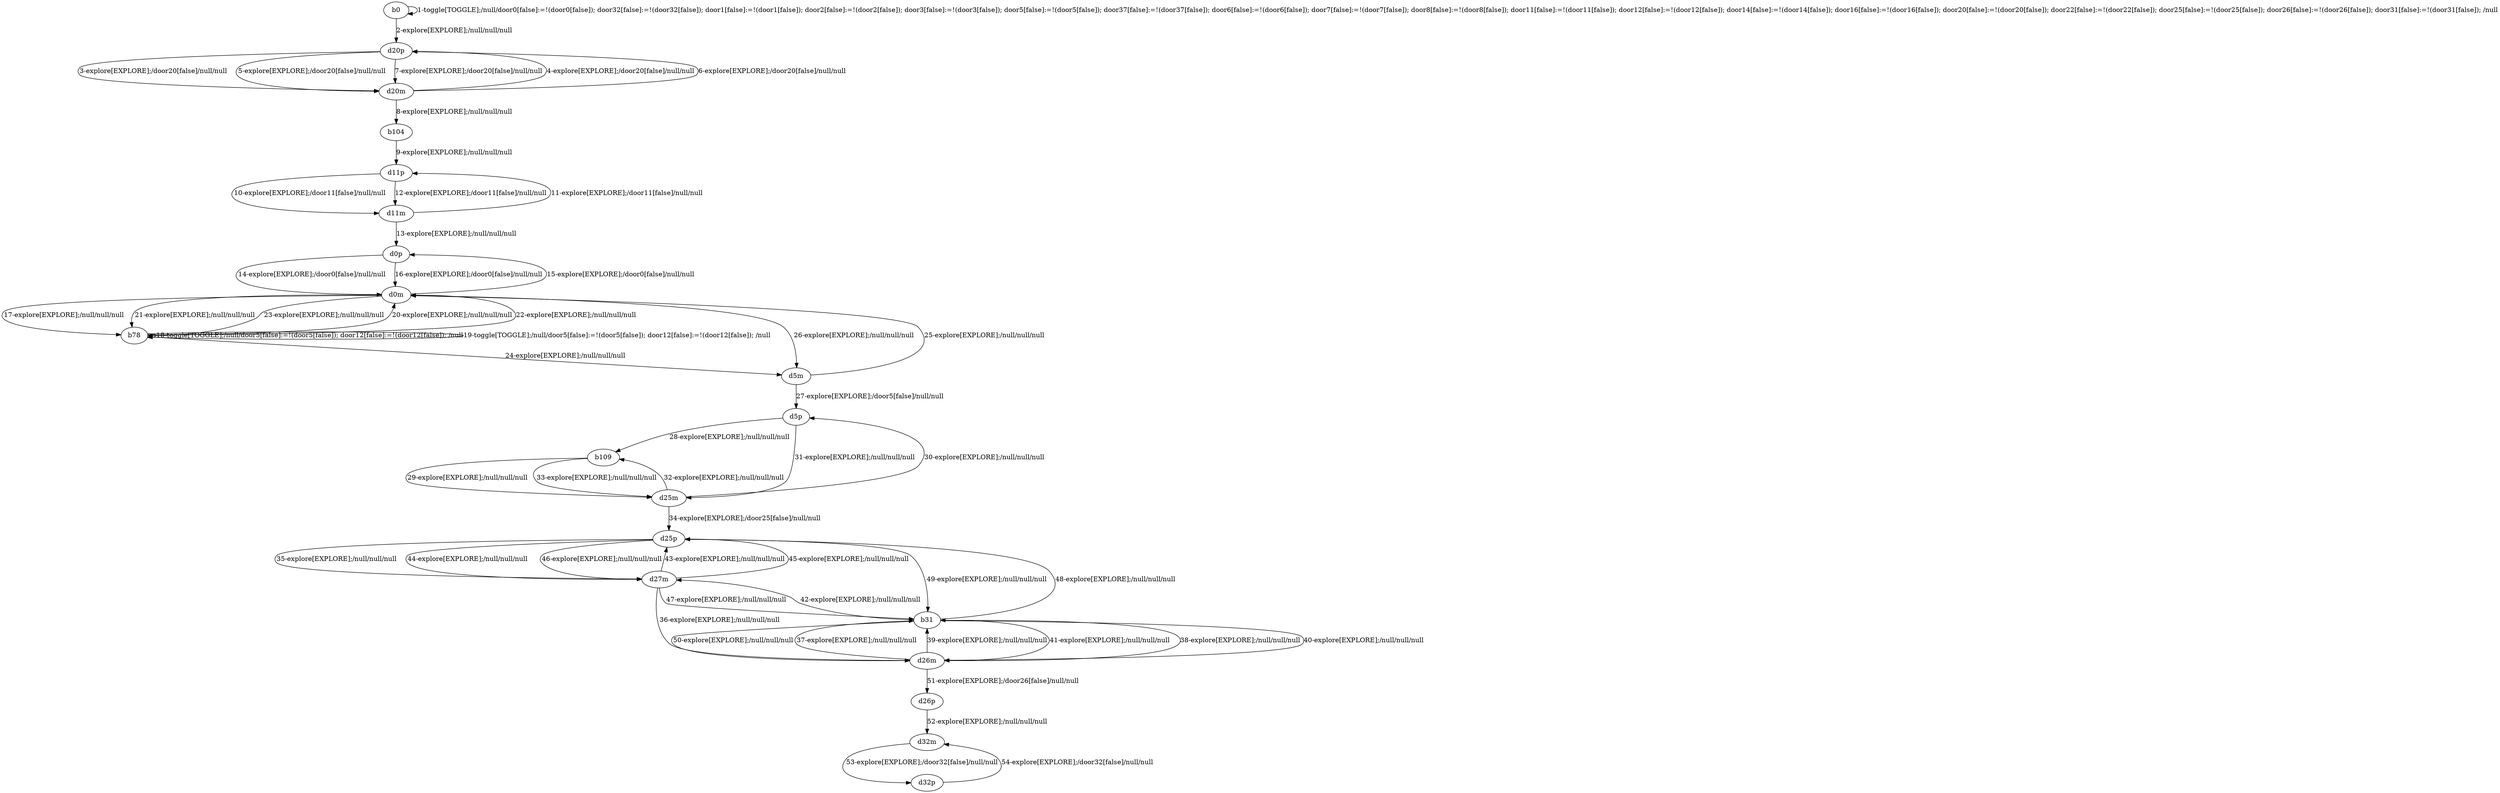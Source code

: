 # Total number of goals covered by this test: 1
# d32p --> d32m

digraph g {
"b0" -> "b0" [label = "1-toggle[TOGGLE];/null/door0[false]:=!(door0[false]); door32[false]:=!(door32[false]); door1[false]:=!(door1[false]); door2[false]:=!(door2[false]); door3[false]:=!(door3[false]); door5[false]:=!(door5[false]); door37[false]:=!(door37[false]); door6[false]:=!(door6[false]); door7[false]:=!(door7[false]); door8[false]:=!(door8[false]); door11[false]:=!(door11[false]); door12[false]:=!(door12[false]); door14[false]:=!(door14[false]); door16[false]:=!(door16[false]); door20[false]:=!(door20[false]); door22[false]:=!(door22[false]); door25[false]:=!(door25[false]); door26[false]:=!(door26[false]); door31[false]:=!(door31[false]); /null"];
"b0" -> "d20p" [label = "2-explore[EXPLORE];/null/null/null"];
"d20p" -> "d20m" [label = "3-explore[EXPLORE];/door20[false]/null/null"];
"d20m" -> "d20p" [label = "4-explore[EXPLORE];/door20[false]/null/null"];
"d20p" -> "d20m" [label = "5-explore[EXPLORE];/door20[false]/null/null"];
"d20m" -> "d20p" [label = "6-explore[EXPLORE];/door20[false]/null/null"];
"d20p" -> "d20m" [label = "7-explore[EXPLORE];/door20[false]/null/null"];
"d20m" -> "b104" [label = "8-explore[EXPLORE];/null/null/null"];
"b104" -> "d11p" [label = "9-explore[EXPLORE];/null/null/null"];
"d11p" -> "d11m" [label = "10-explore[EXPLORE];/door11[false]/null/null"];
"d11m" -> "d11p" [label = "11-explore[EXPLORE];/door11[false]/null/null"];
"d11p" -> "d11m" [label = "12-explore[EXPLORE];/door11[false]/null/null"];
"d11m" -> "d0p" [label = "13-explore[EXPLORE];/null/null/null"];
"d0p" -> "d0m" [label = "14-explore[EXPLORE];/door0[false]/null/null"];
"d0m" -> "d0p" [label = "15-explore[EXPLORE];/door0[false]/null/null"];
"d0p" -> "d0m" [label = "16-explore[EXPLORE];/door0[false]/null/null"];
"d0m" -> "b78" [label = "17-explore[EXPLORE];/null/null/null"];
"b78" -> "b78" [label = "18-toggle[TOGGLE];/null/door5[false]:=!(door5[false]); door12[false]:=!(door12[false]); /null"];
"b78" -> "b78" [label = "19-toggle[TOGGLE];/null/door5[false]:=!(door5[false]); door12[false]:=!(door12[false]); /null"];
"b78" -> "d0m" [label = "20-explore[EXPLORE];/null/null/null"];
"d0m" -> "b78" [label = "21-explore[EXPLORE];/null/null/null"];
"b78" -> "d0m" [label = "22-explore[EXPLORE];/null/null/null"];
"d0m" -> "b78" [label = "23-explore[EXPLORE];/null/null/null"];
"b78" -> "d5m" [label = "24-explore[EXPLORE];/null/null/null"];
"d5m" -> "d0m" [label = "25-explore[EXPLORE];/null/null/null"];
"d0m" -> "d5m" [label = "26-explore[EXPLORE];/null/null/null"];
"d5m" -> "d5p" [label = "27-explore[EXPLORE];/door5[false]/null/null"];
"d5p" -> "b109" [label = "28-explore[EXPLORE];/null/null/null"];
"b109" -> "d25m" [label = "29-explore[EXPLORE];/null/null/null"];
"d25m" -> "d5p" [label = "30-explore[EXPLORE];/null/null/null"];
"d5p" -> "d25m" [label = "31-explore[EXPLORE];/null/null/null"];
"d25m" -> "b109" [label = "32-explore[EXPLORE];/null/null/null"];
"b109" -> "d25m" [label = "33-explore[EXPLORE];/null/null/null"];
"d25m" -> "d25p" [label = "34-explore[EXPLORE];/door25[false]/null/null"];
"d25p" -> "d27m" [label = "35-explore[EXPLORE];/null/null/null"];
"d27m" -> "d26m" [label = "36-explore[EXPLORE];/null/null/null"];
"d26m" -> "b31" [label = "37-explore[EXPLORE];/null/null/null"];
"b31" -> "d26m" [label = "38-explore[EXPLORE];/null/null/null"];
"d26m" -> "b31" [label = "39-explore[EXPLORE];/null/null/null"];
"b31" -> "d26m" [label = "40-explore[EXPLORE];/null/null/null"];
"d26m" -> "b31" [label = "41-explore[EXPLORE];/null/null/null"];
"b31" -> "d27m" [label = "42-explore[EXPLORE];/null/null/null"];
"d27m" -> "d25p" [label = "43-explore[EXPLORE];/null/null/null"];
"d25p" -> "d27m" [label = "44-explore[EXPLORE];/null/null/null"];
"d27m" -> "d25p" [label = "45-explore[EXPLORE];/null/null/null"];
"d25p" -> "d27m" [label = "46-explore[EXPLORE];/null/null/null"];
"d27m" -> "b31" [label = "47-explore[EXPLORE];/null/null/null"];
"b31" -> "d25p" [label = "48-explore[EXPLORE];/null/null/null"];
"d25p" -> "b31" [label = "49-explore[EXPLORE];/null/null/null"];
"b31" -> "d26m" [label = "50-explore[EXPLORE];/null/null/null"];
"d26m" -> "d26p" [label = "51-explore[EXPLORE];/door26[false]/null/null"];
"d26p" -> "d32m" [label = "52-explore[EXPLORE];/null/null/null"];
"d32m" -> "d32p" [label = "53-explore[EXPLORE];/door32[false]/null/null"];
"d32p" -> "d32m" [label = "54-explore[EXPLORE];/door32[false]/null/null"];
}